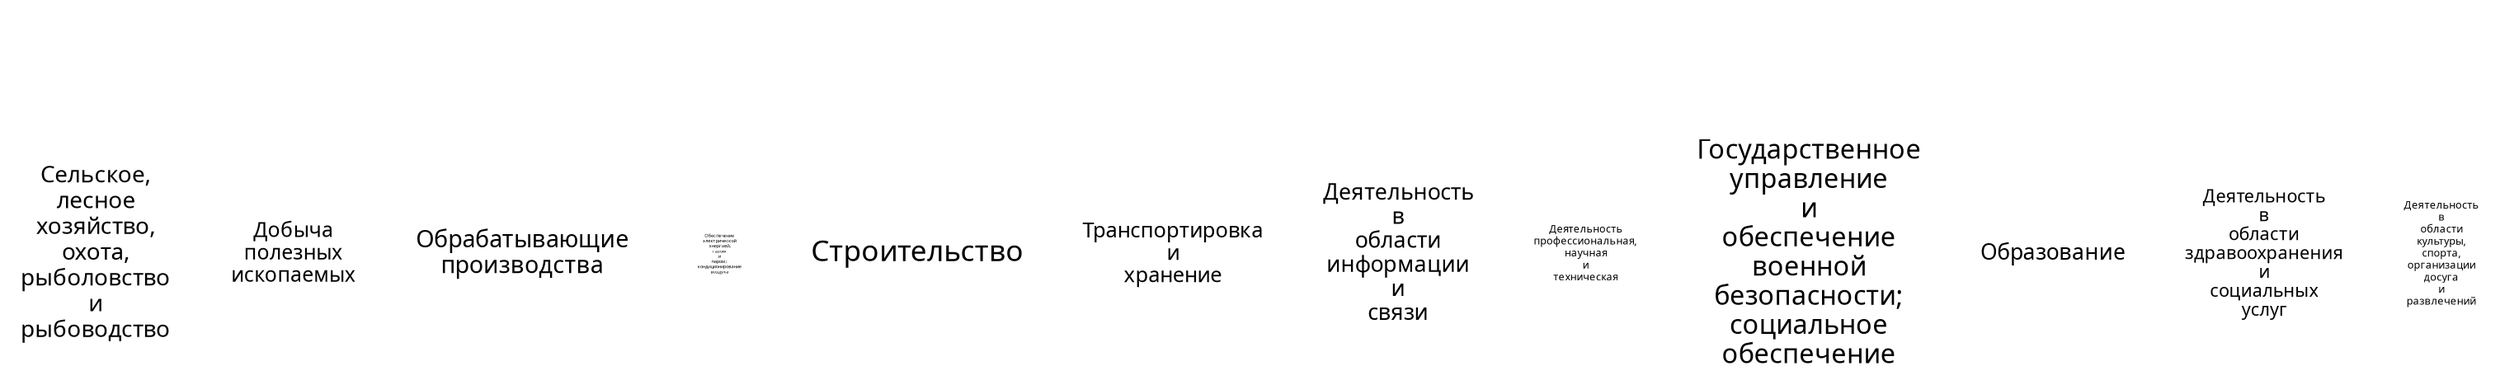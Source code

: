 digraph g {
	" " [shape = none];
	overlap = false;
	sep=-0.8
	"Сельское,\nлесное\nхозяйство,\nохота,\nрыболовство\nи\nрыбоводство" [shape = none, fontsize = 13.384906369941042, fontname="sans"]
	"Добыча\nполезных\nископаемых" [shape = none, fontsize = 11.942785010341892, fontname="sans"]
	"Обрабатывающие\nпроизводства" [shape = none, fontsize = 13.75493881314797, fontname="sans"]
	"Обеспечение\nэлектрической\nэнергией,\nгазом\nи\nпаром;\nкондиционирование\nвоздуха" [shape = none, fontsize = 2.7095753741331032, fontname="sans"]
	"Строительство" [shape = none, fontsize = 16.864609718059043, fontname="sans"]
	"Транспортировка\nи\nхранение" [shape = none, fontsize = 12.21299080527697, fontname="sans"]
	"Деятельность\nв\nобласти\nинформации\nи\nсвязи" [shape = none, fontsize = 12.851218720850065, fontname="sans"]
	"Деятельность\nпрофессиональная,\nнаучная\nи\nтехническая" [shape = none, fontsize = 6.023238836841464, fontname="sans"]
	"Государственное\nуправление\nи\nобеспечение\nвоенной\nбезопасности;\nсоциальное\nобеспечение" [shape = none, fontsize = 15.536206756701947, fontname="sans"]
	"Образование" [shape = none, fontsize = 12.729768553587478, fontname="sans"]
	"Деятельность\nв\nобласти\nздравоохранения\nи\nсоциальных\nуслуг" [shape = none, fontsize = 10.385763260164756, fontname="sans"]
	"Деятельность\nв\nобласти\nкультуры,\nспорта,\nорганизации\nдосуга\nи\nразвлечений" [shape = none, fontsize = 6.112462992253719, fontname="sans"]
	" " -> "Сельское,\nлесное\nхозяйство,\nохота,\nрыболовство\nи\nрыбоводство" [style=invis] 
	" " -> "Добыча\nполезных\nископаемых" [style=invis] 
	" " -> "Обрабатывающие\nпроизводства" [style=invis] 
	" " -> "Обеспечение\nэлектрической\nэнергией,\nгазом\nи\nпаром;\nкондиционирование\nвоздуха" [style=invis] 
	" " -> "Строительство" [style=invis] 
	" " -> "Транспортировка\nи\nхранение" [style=invis] 
	" " -> "Деятельность\nв\nобласти\nинформации\nи\nсвязи" [style=invis] 
	" " -> "Деятельность\nпрофессиональная,\nнаучная\nи\nтехническая" [style=invis] 
	" " -> "Государственное\nуправление\nи\nобеспечение\nвоенной\nбезопасности;\nсоциальное\nобеспечение" [style=invis] 
	" " -> "Образование" [style=invis] 
	" " -> "Деятельность\nв\nобласти\nздравоохранения\nи\nсоциальных\nуслуг" [style=invis] 
	" " -> "Деятельность\nв\nобласти\nкультуры,\nспорта,\nорганизации\nдосуга\nи\nразвлечений" [style=invis] 
}
